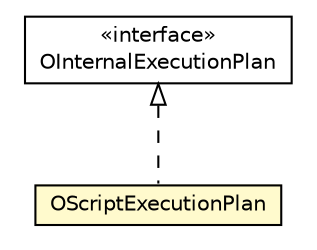 #!/usr/local/bin/dot
#
# Class diagram 
# Generated by UMLGraph version R5_6-24-gf6e263 (http://www.umlgraph.org/)
#

digraph G {
	edge [fontname="Helvetica",fontsize=10,labelfontname="Helvetica",labelfontsize=10];
	node [fontname="Helvetica",fontsize=10,shape=plaintext];
	nodesep=0.25;
	ranksep=0.5;
	// com.orientechnologies.orient.core.sql.executor.OInternalExecutionPlan
	c6279347 [label=<<table title="com.orientechnologies.orient.core.sql.executor.OInternalExecutionPlan" border="0" cellborder="1" cellspacing="0" cellpadding="2" port="p" href="./OInternalExecutionPlan.html">
		<tr><td><table border="0" cellspacing="0" cellpadding="1">
<tr><td align="center" balign="center"> &#171;interface&#187; </td></tr>
<tr><td align="center" balign="center"> OInternalExecutionPlan </td></tr>
		</table></td></tr>
		</table>>, URL="./OInternalExecutionPlan.html", fontname="Helvetica", fontcolor="black", fontsize=10.0];
	// com.orientechnologies.orient.core.sql.executor.OScriptExecutionPlan
	c6279414 [label=<<table title="com.orientechnologies.orient.core.sql.executor.OScriptExecutionPlan" border="0" cellborder="1" cellspacing="0" cellpadding="2" port="p" bgcolor="lemonChiffon" href="./OScriptExecutionPlan.html">
		<tr><td><table border="0" cellspacing="0" cellpadding="1">
<tr><td align="center" balign="center"> OScriptExecutionPlan </td></tr>
		</table></td></tr>
		</table>>, URL="./OScriptExecutionPlan.html", fontname="Helvetica", fontcolor="black", fontsize=10.0];
	//com.orientechnologies.orient.core.sql.executor.OScriptExecutionPlan implements com.orientechnologies.orient.core.sql.executor.OInternalExecutionPlan
	c6279347:p -> c6279414:p [dir=back,arrowtail=empty,style=dashed];
}


